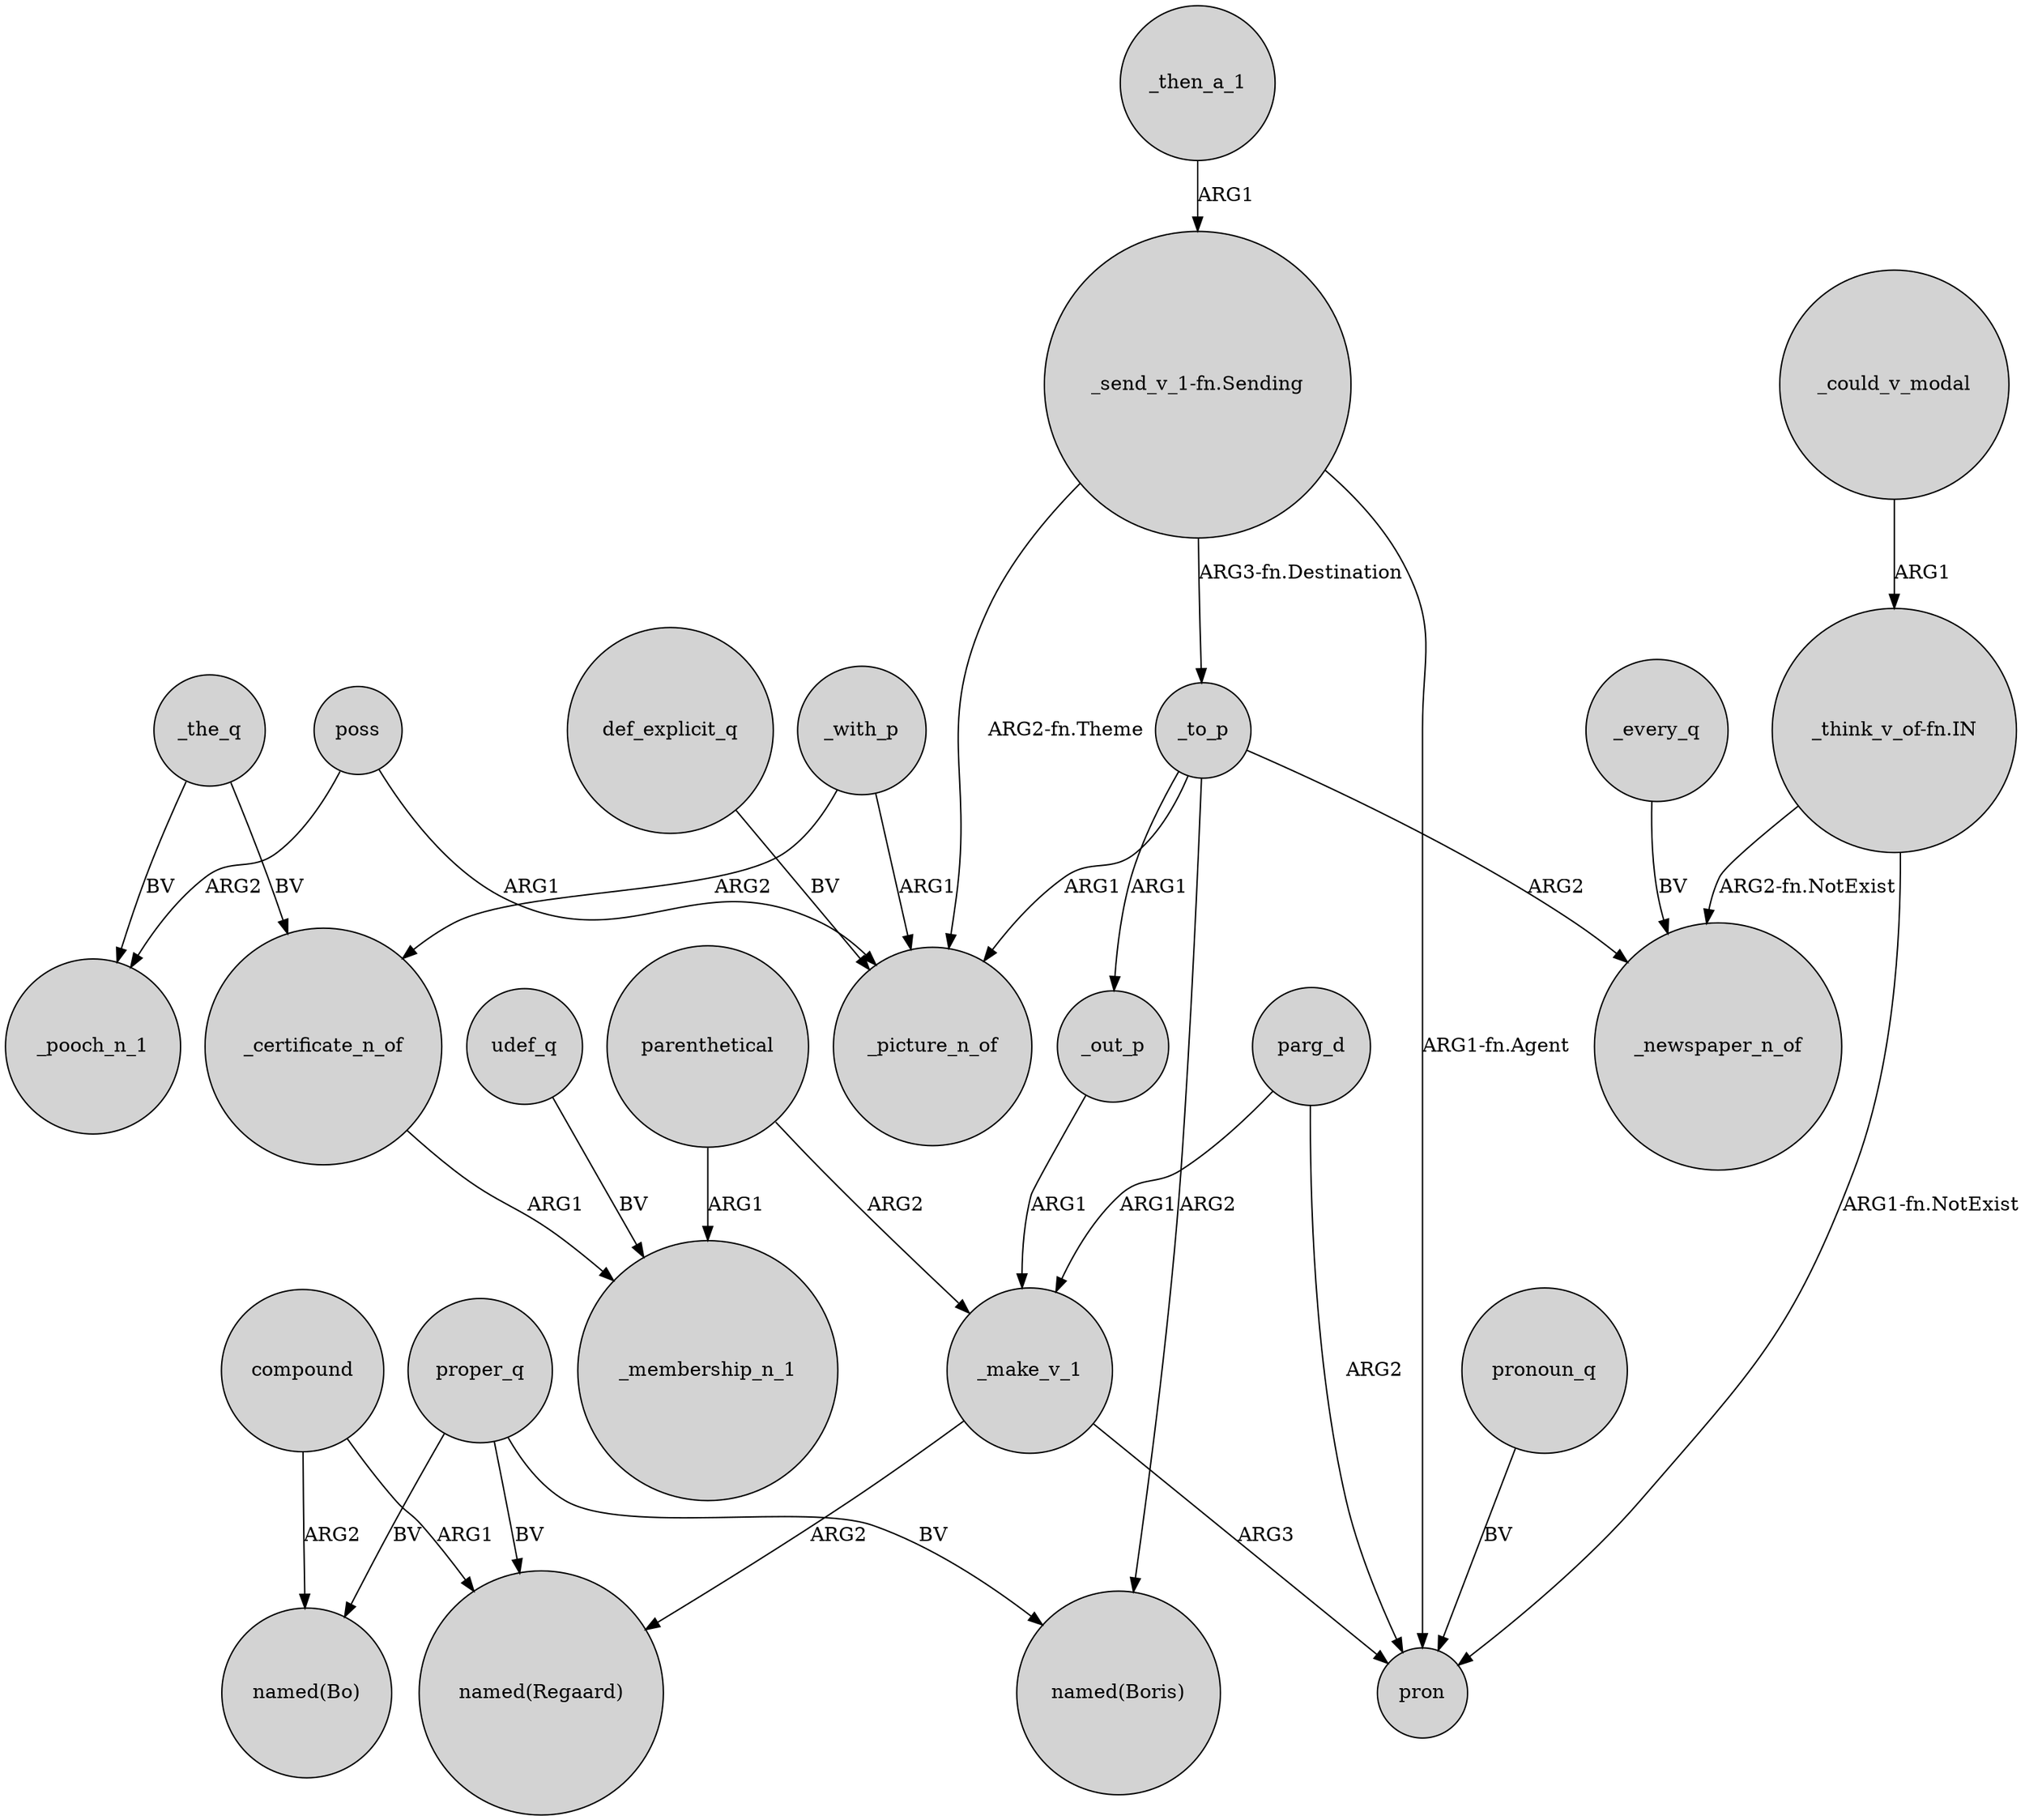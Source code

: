 digraph {
	node [shape=circle style=filled]
	compound -> "named(Bo)" [label=ARG2]
	udef_q -> _membership_n_1 [label=BV]
	_to_p -> _picture_n_of [label=ARG1]
	_the_q -> _pooch_n_1 [label=BV]
	_every_q -> _newspaper_n_of [label=BV]
	_certificate_n_of -> _membership_n_1 [label=ARG1]
	_then_a_1 -> "_send_v_1-fn.Sending" [label=ARG1]
	_to_p -> _newspaper_n_of [label=ARG2]
	_with_p -> _certificate_n_of [label=ARG2]
	parenthetical -> _membership_n_1 [label=ARG1]
	_make_v_1 -> pron [label=ARG3]
	"_send_v_1-fn.Sending" -> _picture_n_of [label="ARG2-fn.Theme"]
	"_send_v_1-fn.Sending" -> pron [label="ARG1-fn.Agent"]
	parg_d -> pron [label=ARG2]
	"_think_v_of-fn.IN" -> pron [label="ARG1-fn.NotExist"]
	_make_v_1 -> "named(Regaard)" [label=ARG2]
	_to_p -> "named(Boris)" [label=ARG2]
	compound -> "named(Regaard)" [label=ARG1]
	_with_p -> _picture_n_of [label=ARG1]
	pronoun_q -> pron [label=BV]
	proper_q -> "named(Bo)" [label=BV]
	_to_p -> _out_p [label=ARG1]
	"_think_v_of-fn.IN" -> _newspaper_n_of [label="ARG2-fn.NotExist"]
	"_send_v_1-fn.Sending" -> _to_p [label="ARG3-fn.Destination"]
	proper_q -> "named(Boris)" [label=BV]
	_could_v_modal -> "_think_v_of-fn.IN" [label=ARG1]
	def_explicit_q -> _picture_n_of [label=BV]
	poss -> _pooch_n_1 [label=ARG2]
	_out_p -> _make_v_1 [label=ARG1]
	parg_d -> _make_v_1 [label=ARG1]
	proper_q -> "named(Regaard)" [label=BV]
	parenthetical -> _make_v_1 [label=ARG2]
	_the_q -> _certificate_n_of [label=BV]
	poss -> _picture_n_of [label=ARG1]
}
